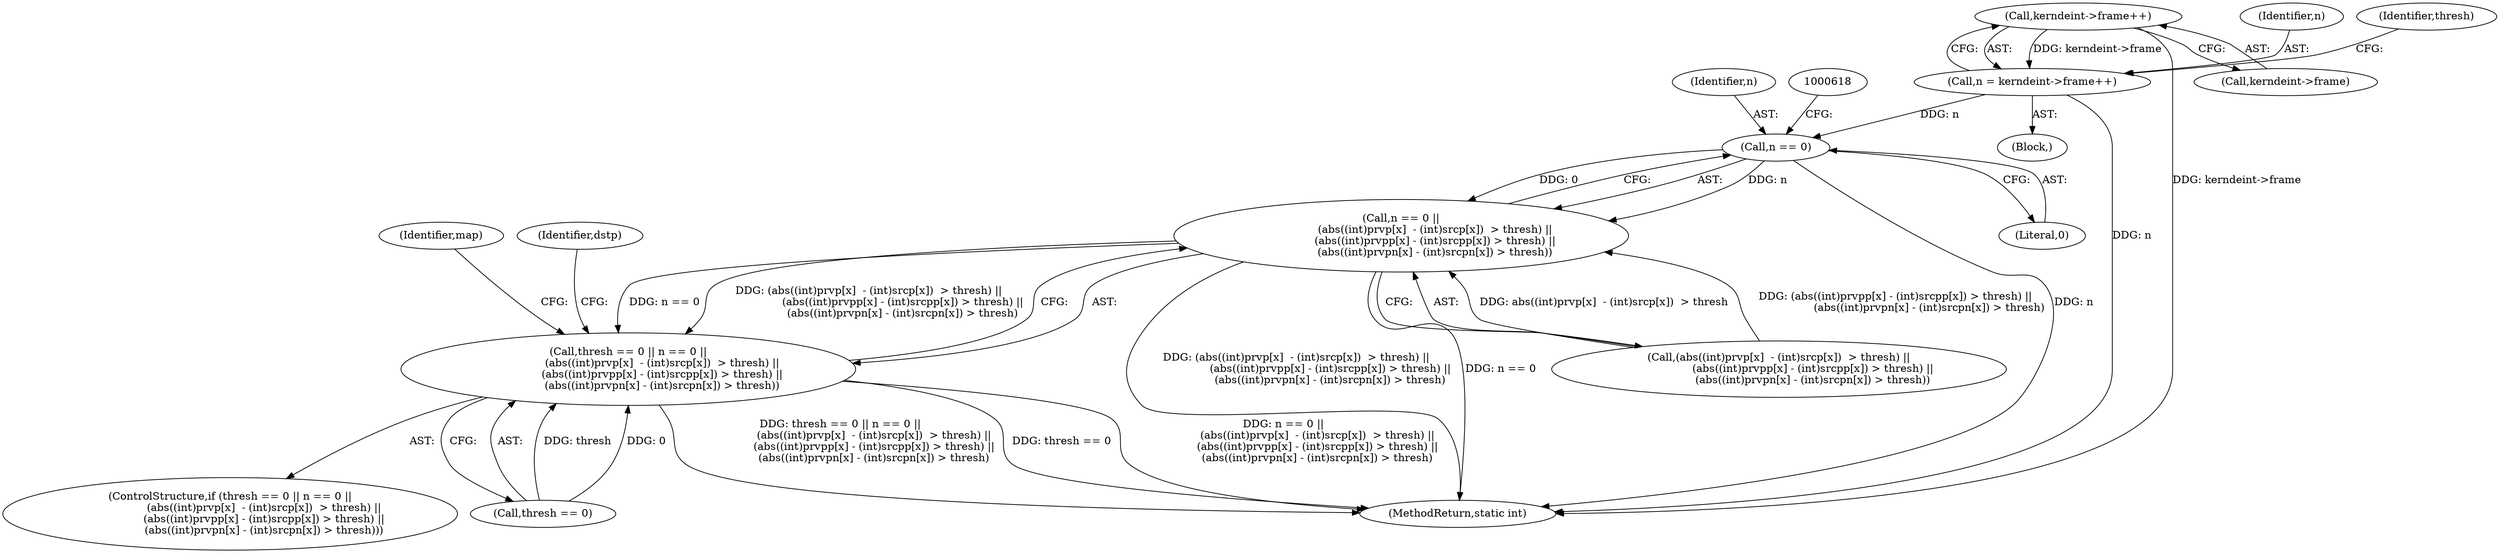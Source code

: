 digraph "0_FFmpeg_e43a0a232dbf6d3c161823c2e07c52e76227a1bc_5@pointer" {
"1000174" [label="(Call,kerndeint->frame++)"];
"1000172" [label="(Call,n = kerndeint->frame++)"];
"1000610" [label="(Call,n == 0)"];
"1000609" [label="(Call,n == 0 ||\n                    (abs((int)prvp[x]  - (int)srcp[x])  > thresh) ||\n                    (abs((int)prvpp[x] - (int)srcpp[x]) > thresh) ||\n                    (abs((int)prvpn[x] - (int)srcpn[x]) > thresh))"];
"1000605" [label="(Call,thresh == 0 || n == 0 ||\n                    (abs((int)prvp[x]  - (int)srcp[x])  > thresh) ||\n                    (abs((int)prvpp[x] - (int)srcpp[x]) > thresh) ||\n                    (abs((int)prvpn[x] - (int)srcpn[x]) > thresh))"];
"1000611" [label="(Identifier,n)"];
"1000604" [label="(ControlStructure,if (thresh == 0 || n == 0 ||\n                    (abs((int)prvp[x]  - (int)srcp[x])  > thresh) ||\n                    (abs((int)prvpp[x] - (int)srcpp[x]) > thresh) ||\n                    (abs((int)prvpn[x] - (int)srcpn[x]) > thresh)))"];
"1000174" [label="(Call,kerndeint->frame++)"];
"1000175" [label="(Call,kerndeint->frame)"];
"1000612" [label="(Literal,0)"];
"1000173" [label="(Identifier,n)"];
"1000610" [label="(Call,n == 0)"];
"1000605" [label="(Call,thresh == 0 || n == 0 ||\n                    (abs((int)prvp[x]  - (int)srcp[x])  > thresh) ||\n                    (abs((int)prvpp[x] - (int)srcpp[x]) > thresh) ||\n                    (abs((int)prvpn[x] - (int)srcpn[x]) > thresh))"];
"1000120" [label="(Block,)"];
"1000613" [label="(Call,(abs((int)prvp[x]  - (int)srcp[x])  > thresh) ||\n                    (abs((int)prvpp[x] - (int)srcpp[x]) > thresh) ||\n                    (abs((int)prvpn[x] - (int)srcpn[x]) > thresh))"];
"1000172" [label="(Call,n = kerndeint->frame++)"];
"1000606" [label="(Call,thresh == 0)"];
"1000659" [label="(Identifier,map)"];
"1001159" [label="(MethodReturn,static int)"];
"1000609" [label="(Call,n == 0 ||\n                    (abs((int)prvp[x]  - (int)srcp[x])  > thresh) ||\n                    (abs((int)prvpp[x] - (int)srcpp[x]) > thresh) ||\n                    (abs((int)prvpn[x] - (int)srcpn[x]) > thresh))"];
"1000181" [label="(Identifier,thresh)"];
"1001041" [label="(Identifier,dstp)"];
"1000174" -> "1000172"  [label="AST: "];
"1000174" -> "1000175"  [label="CFG: "];
"1000175" -> "1000174"  [label="AST: "];
"1000172" -> "1000174"  [label="CFG: "];
"1000174" -> "1001159"  [label="DDG: kerndeint->frame"];
"1000174" -> "1000172"  [label="DDG: kerndeint->frame"];
"1000172" -> "1000120"  [label="AST: "];
"1000173" -> "1000172"  [label="AST: "];
"1000181" -> "1000172"  [label="CFG: "];
"1000172" -> "1001159"  [label="DDG: n"];
"1000172" -> "1000610"  [label="DDG: n"];
"1000610" -> "1000609"  [label="AST: "];
"1000610" -> "1000612"  [label="CFG: "];
"1000611" -> "1000610"  [label="AST: "];
"1000612" -> "1000610"  [label="AST: "];
"1000618" -> "1000610"  [label="CFG: "];
"1000609" -> "1000610"  [label="CFG: "];
"1000610" -> "1001159"  [label="DDG: n"];
"1000610" -> "1000609"  [label="DDG: n"];
"1000610" -> "1000609"  [label="DDG: 0"];
"1000609" -> "1000605"  [label="AST: "];
"1000609" -> "1000613"  [label="CFG: "];
"1000613" -> "1000609"  [label="AST: "];
"1000605" -> "1000609"  [label="CFG: "];
"1000609" -> "1001159"  [label="DDG: (abs((int)prvp[x]  - (int)srcp[x])  > thresh) ||\n                    (abs((int)prvpp[x] - (int)srcpp[x]) > thresh) ||\n                    (abs((int)prvpn[x] - (int)srcpn[x]) > thresh)"];
"1000609" -> "1001159"  [label="DDG: n == 0"];
"1000609" -> "1000605"  [label="DDG: n == 0"];
"1000609" -> "1000605"  [label="DDG: (abs((int)prvp[x]  - (int)srcp[x])  > thresh) ||\n                    (abs((int)prvpp[x] - (int)srcpp[x]) > thresh) ||\n                    (abs((int)prvpn[x] - (int)srcpn[x]) > thresh)"];
"1000613" -> "1000609"  [label="DDG: abs((int)prvp[x]  - (int)srcp[x])  > thresh"];
"1000613" -> "1000609"  [label="DDG: (abs((int)prvpp[x] - (int)srcpp[x]) > thresh) ||\n                    (abs((int)prvpn[x] - (int)srcpn[x]) > thresh)"];
"1000605" -> "1000604"  [label="AST: "];
"1000605" -> "1000606"  [label="CFG: "];
"1000606" -> "1000605"  [label="AST: "];
"1000659" -> "1000605"  [label="CFG: "];
"1001041" -> "1000605"  [label="CFG: "];
"1000605" -> "1001159"  [label="DDG: thresh == 0 || n == 0 ||\n                    (abs((int)prvp[x]  - (int)srcp[x])  > thresh) ||\n                    (abs((int)prvpp[x] - (int)srcpp[x]) > thresh) ||\n                    (abs((int)prvpn[x] - (int)srcpn[x]) > thresh)"];
"1000605" -> "1001159"  [label="DDG: thresh == 0"];
"1000605" -> "1001159"  [label="DDG: n == 0 ||\n                    (abs((int)prvp[x]  - (int)srcp[x])  > thresh) ||\n                    (abs((int)prvpp[x] - (int)srcpp[x]) > thresh) ||\n                    (abs((int)prvpn[x] - (int)srcpn[x]) > thresh)"];
"1000606" -> "1000605"  [label="DDG: thresh"];
"1000606" -> "1000605"  [label="DDG: 0"];
}
